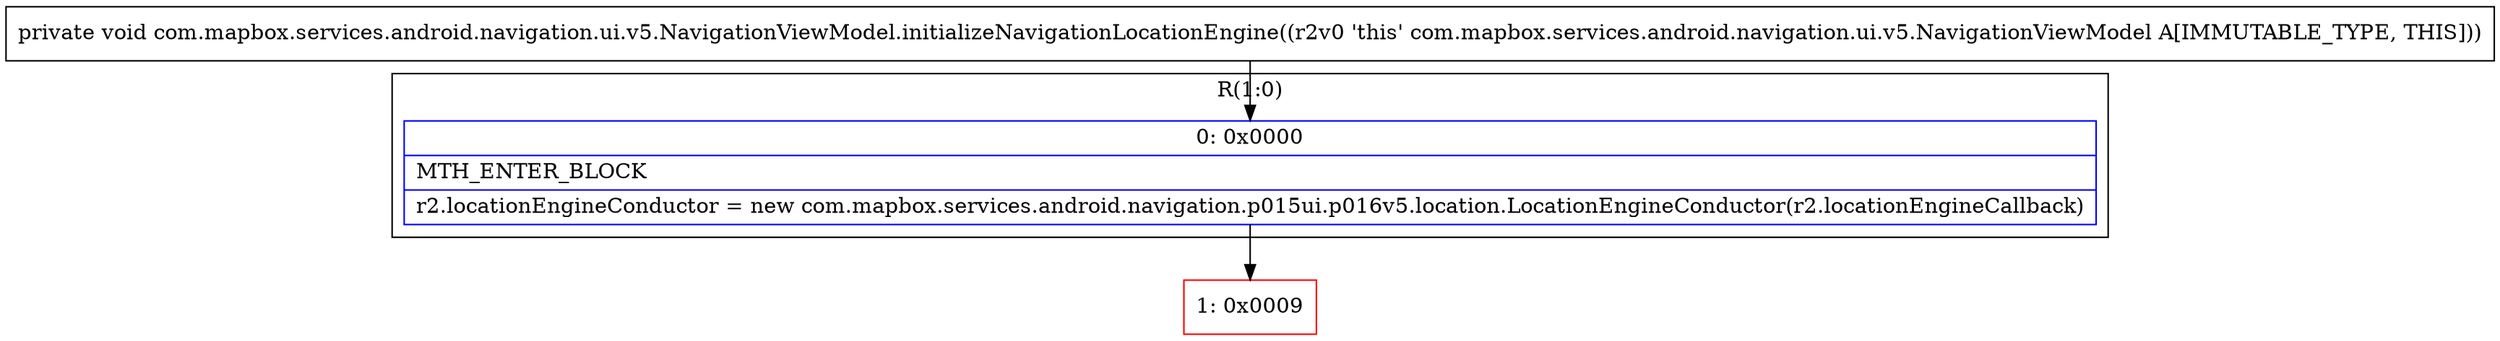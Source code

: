 digraph "CFG forcom.mapbox.services.android.navigation.ui.v5.NavigationViewModel.initializeNavigationLocationEngine()V" {
subgraph cluster_Region_2067750340 {
label = "R(1:0)";
node [shape=record,color=blue];
Node_0 [shape=record,label="{0\:\ 0x0000|MTH_ENTER_BLOCK\l|r2.locationEngineConductor = new com.mapbox.services.android.navigation.p015ui.p016v5.location.LocationEngineConductor(r2.locationEngineCallback)\l}"];
}
Node_1 [shape=record,color=red,label="{1\:\ 0x0009}"];
MethodNode[shape=record,label="{private void com.mapbox.services.android.navigation.ui.v5.NavigationViewModel.initializeNavigationLocationEngine((r2v0 'this' com.mapbox.services.android.navigation.ui.v5.NavigationViewModel A[IMMUTABLE_TYPE, THIS])) }"];
MethodNode -> Node_0;
Node_0 -> Node_1;
}

